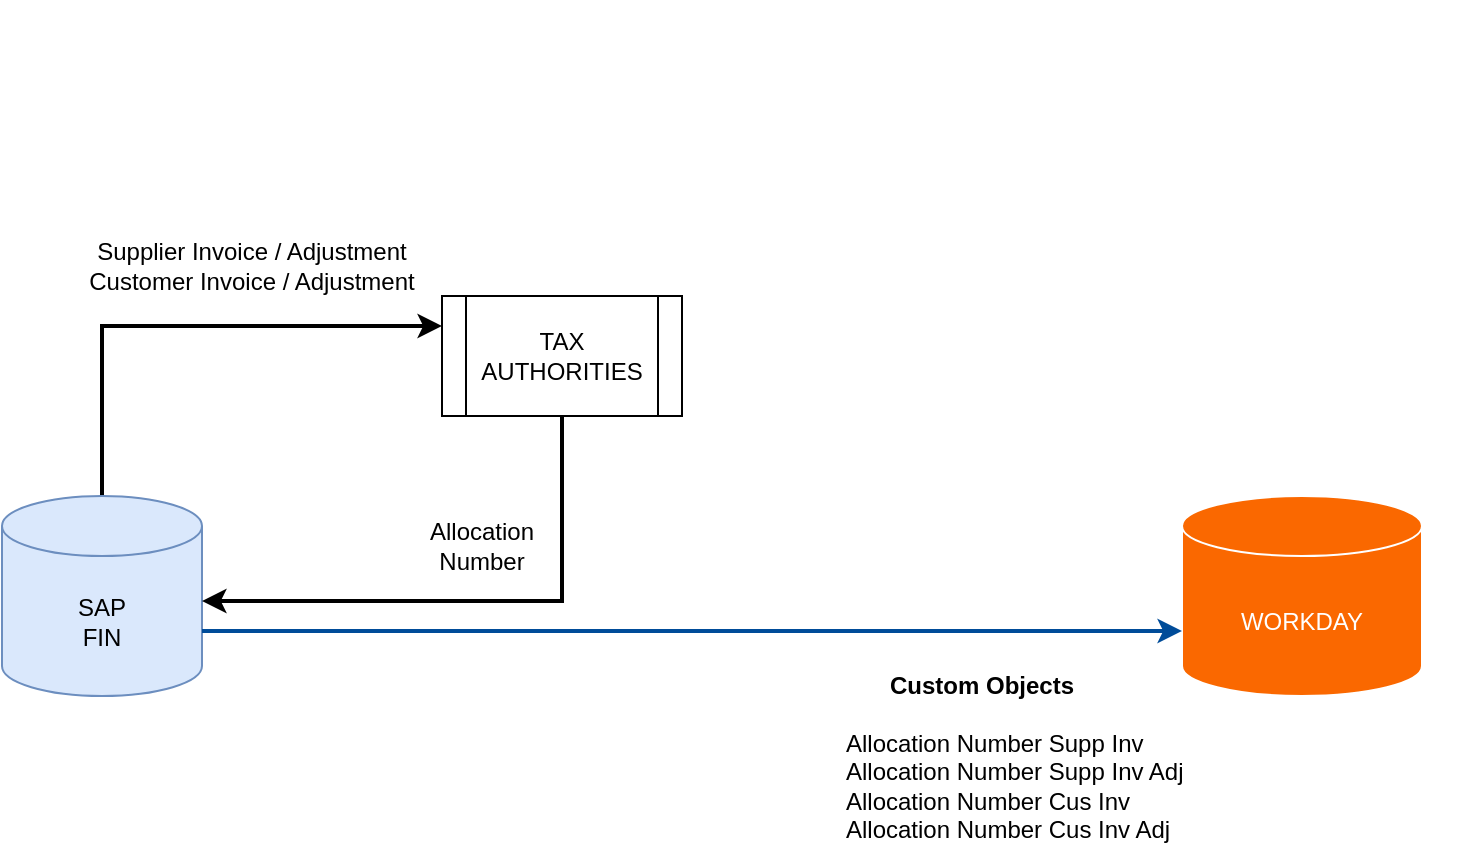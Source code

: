 <mxfile version="24.0.1" type="github">
  <diagram name="Page-1" id="_7py-t4Zkq2sZJ-na3sf">
    <mxGraphModel dx="1434" dy="738" grid="1" gridSize="10" guides="1" tooltips="1" connect="1" arrows="1" fold="1" page="1" pageScale="1" pageWidth="850" pageHeight="1100" math="0" shadow="0">
      <root>
        <mxCell id="0" />
        <mxCell id="1" parent="0" />
        <mxCell id="m8apEbgkwaljRytRqeLC-8" style="edgeStyle=orthogonalEdgeStyle;rounded=0;orthogonalLoop=1;jettySize=auto;html=1;exitX=0.5;exitY=0;exitDx=0;exitDy=0;exitPerimeter=0;entryX=0;entryY=0.25;entryDx=0;entryDy=0;strokeWidth=2;" edge="1" parent="1" source="m8apEbgkwaljRytRqeLC-4" target="m8apEbgkwaljRytRqeLC-7">
          <mxGeometry relative="1" as="geometry" />
        </mxCell>
        <mxCell id="m8apEbgkwaljRytRqeLC-4" value="SAP&lt;div&gt;FIN&lt;/div&gt;" style="shape=cylinder3;whiteSpace=wrap;html=1;boundedLbl=1;backgroundOutline=1;size=15;fillColor=#dae8fc;strokeColor=#6c8ebf;" vertex="1" parent="1">
          <mxGeometry x="50" y="270" width="100" height="100" as="geometry" />
        </mxCell>
        <mxCell id="m8apEbgkwaljRytRqeLC-5" value="&lt;font color=&quot;#ffffff&quot;&gt;WORKDAY&lt;/font&gt;" style="shape=cylinder3;whiteSpace=wrap;html=1;boundedLbl=1;backgroundOutline=1;size=15;fillColor=#fa6800;fontColor=#000000;strokeColor=#FFFFFF;" vertex="1" parent="1">
          <mxGeometry x="640" y="270" width="120" height="100" as="geometry" />
        </mxCell>
        <mxCell id="m8apEbgkwaljRytRqeLC-7" value="TAX&lt;div&gt;AUTHORITIES&lt;/div&gt;" style="shape=process;whiteSpace=wrap;html=1;backgroundOutline=1;" vertex="1" parent="1">
          <mxGeometry x="270" y="170" width="120" height="60" as="geometry" />
        </mxCell>
        <mxCell id="m8apEbgkwaljRytRqeLC-9" style="edgeStyle=orthogonalEdgeStyle;rounded=0;orthogonalLoop=1;jettySize=auto;html=1;exitX=0.5;exitY=1;exitDx=0;exitDy=0;entryX=1;entryY=0;entryDx=0;entryDy=52.5;entryPerimeter=0;strokeWidth=2;" edge="1" parent="1" source="m8apEbgkwaljRytRqeLC-7" target="m8apEbgkwaljRytRqeLC-4">
          <mxGeometry relative="1" as="geometry" />
        </mxCell>
        <mxCell id="m8apEbgkwaljRytRqeLC-10" value="Allocation Number" style="text;html=1;align=center;verticalAlign=middle;whiteSpace=wrap;rounded=0;" vertex="1" parent="1">
          <mxGeometry x="260" y="280" width="60" height="30" as="geometry" />
        </mxCell>
        <mxCell id="m8apEbgkwaljRytRqeLC-11" value="Supplier Invoice / Adjustment&lt;div&gt;Customer Invoice / Adjustment&lt;/div&gt;" style="text;html=1;align=center;verticalAlign=middle;whiteSpace=wrap;rounded=0;" vertex="1" parent="1">
          <mxGeometry x="90" y="140" width="170" height="30" as="geometry" />
        </mxCell>
        <mxCell id="m8apEbgkwaljRytRqeLC-13" style="edgeStyle=orthogonalEdgeStyle;rounded=0;orthogonalLoop=1;jettySize=auto;html=1;exitX=1;exitY=0;exitDx=0;exitDy=67.5;exitPerimeter=0;entryX=0;entryY=0;entryDx=0;entryDy=67.5;entryPerimeter=0;strokeWidth=2;strokeColor=#004C99;" edge="1" parent="1" source="m8apEbgkwaljRytRqeLC-4" target="m8apEbgkwaljRytRqeLC-5">
          <mxGeometry relative="1" as="geometry" />
        </mxCell>
        <mxCell id="m8apEbgkwaljRytRqeLC-14" value="&lt;b&gt;Custom Objects&lt;/b&gt;" style="text;html=1;align=center;verticalAlign=middle;whiteSpace=wrap;rounded=0;" vertex="1" parent="1">
          <mxGeometry x="490" y="350" width="100" height="30" as="geometry" />
        </mxCell>
        <mxCell id="m8apEbgkwaljRytRqeLC-15" value="Allocation Number Supp Inv&lt;div&gt;Allocation Number Supp Inv Adj&lt;br&gt;&lt;/div&gt;&lt;div&gt;Allocation Number Cus Inv&lt;br&gt;&lt;/div&gt;&lt;div&gt;Allocation Number Cus Inv Adj&lt;br&gt;&lt;/div&gt;" style="text;html=1;align=left;verticalAlign=middle;whiteSpace=wrap;rounded=0;" vertex="1" parent="1">
          <mxGeometry x="470" y="380" width="180" height="70" as="geometry" />
        </mxCell>
        <mxCell id="m8apEbgkwaljRytRqeLC-18" value="" style="shape=image;verticalLabelPosition=bottom;labelBackgroundColor=default;verticalAlign=top;aspect=fixed;imageAspect=0;image=https://d21buns5ku92am.cloudfront.net/69466/images/397953-JET-Logo-Orange-Secondary-Vertical-Stacked-RGB-f50126-medium-1627476396.png;" vertex="1" parent="1">
          <mxGeometry x="50" y="30" width="70" height="64.75" as="geometry" />
        </mxCell>
        <mxCell id="m8apEbgkwaljRytRqeLC-20" value="" style="shape=image;verticalLabelPosition=bottom;labelBackgroundColor=default;verticalAlign=top;aspect=fixed;imageAspect=0;image=https://cdn.freelogovectors.net/wp-content/uploads/2020/09/kainos-logo-180x41.png;" vertex="1" parent="1">
          <mxGeometry x="710" y="22.38" width="80" height="80" as="geometry" />
        </mxCell>
      </root>
    </mxGraphModel>
  </diagram>
</mxfile>

